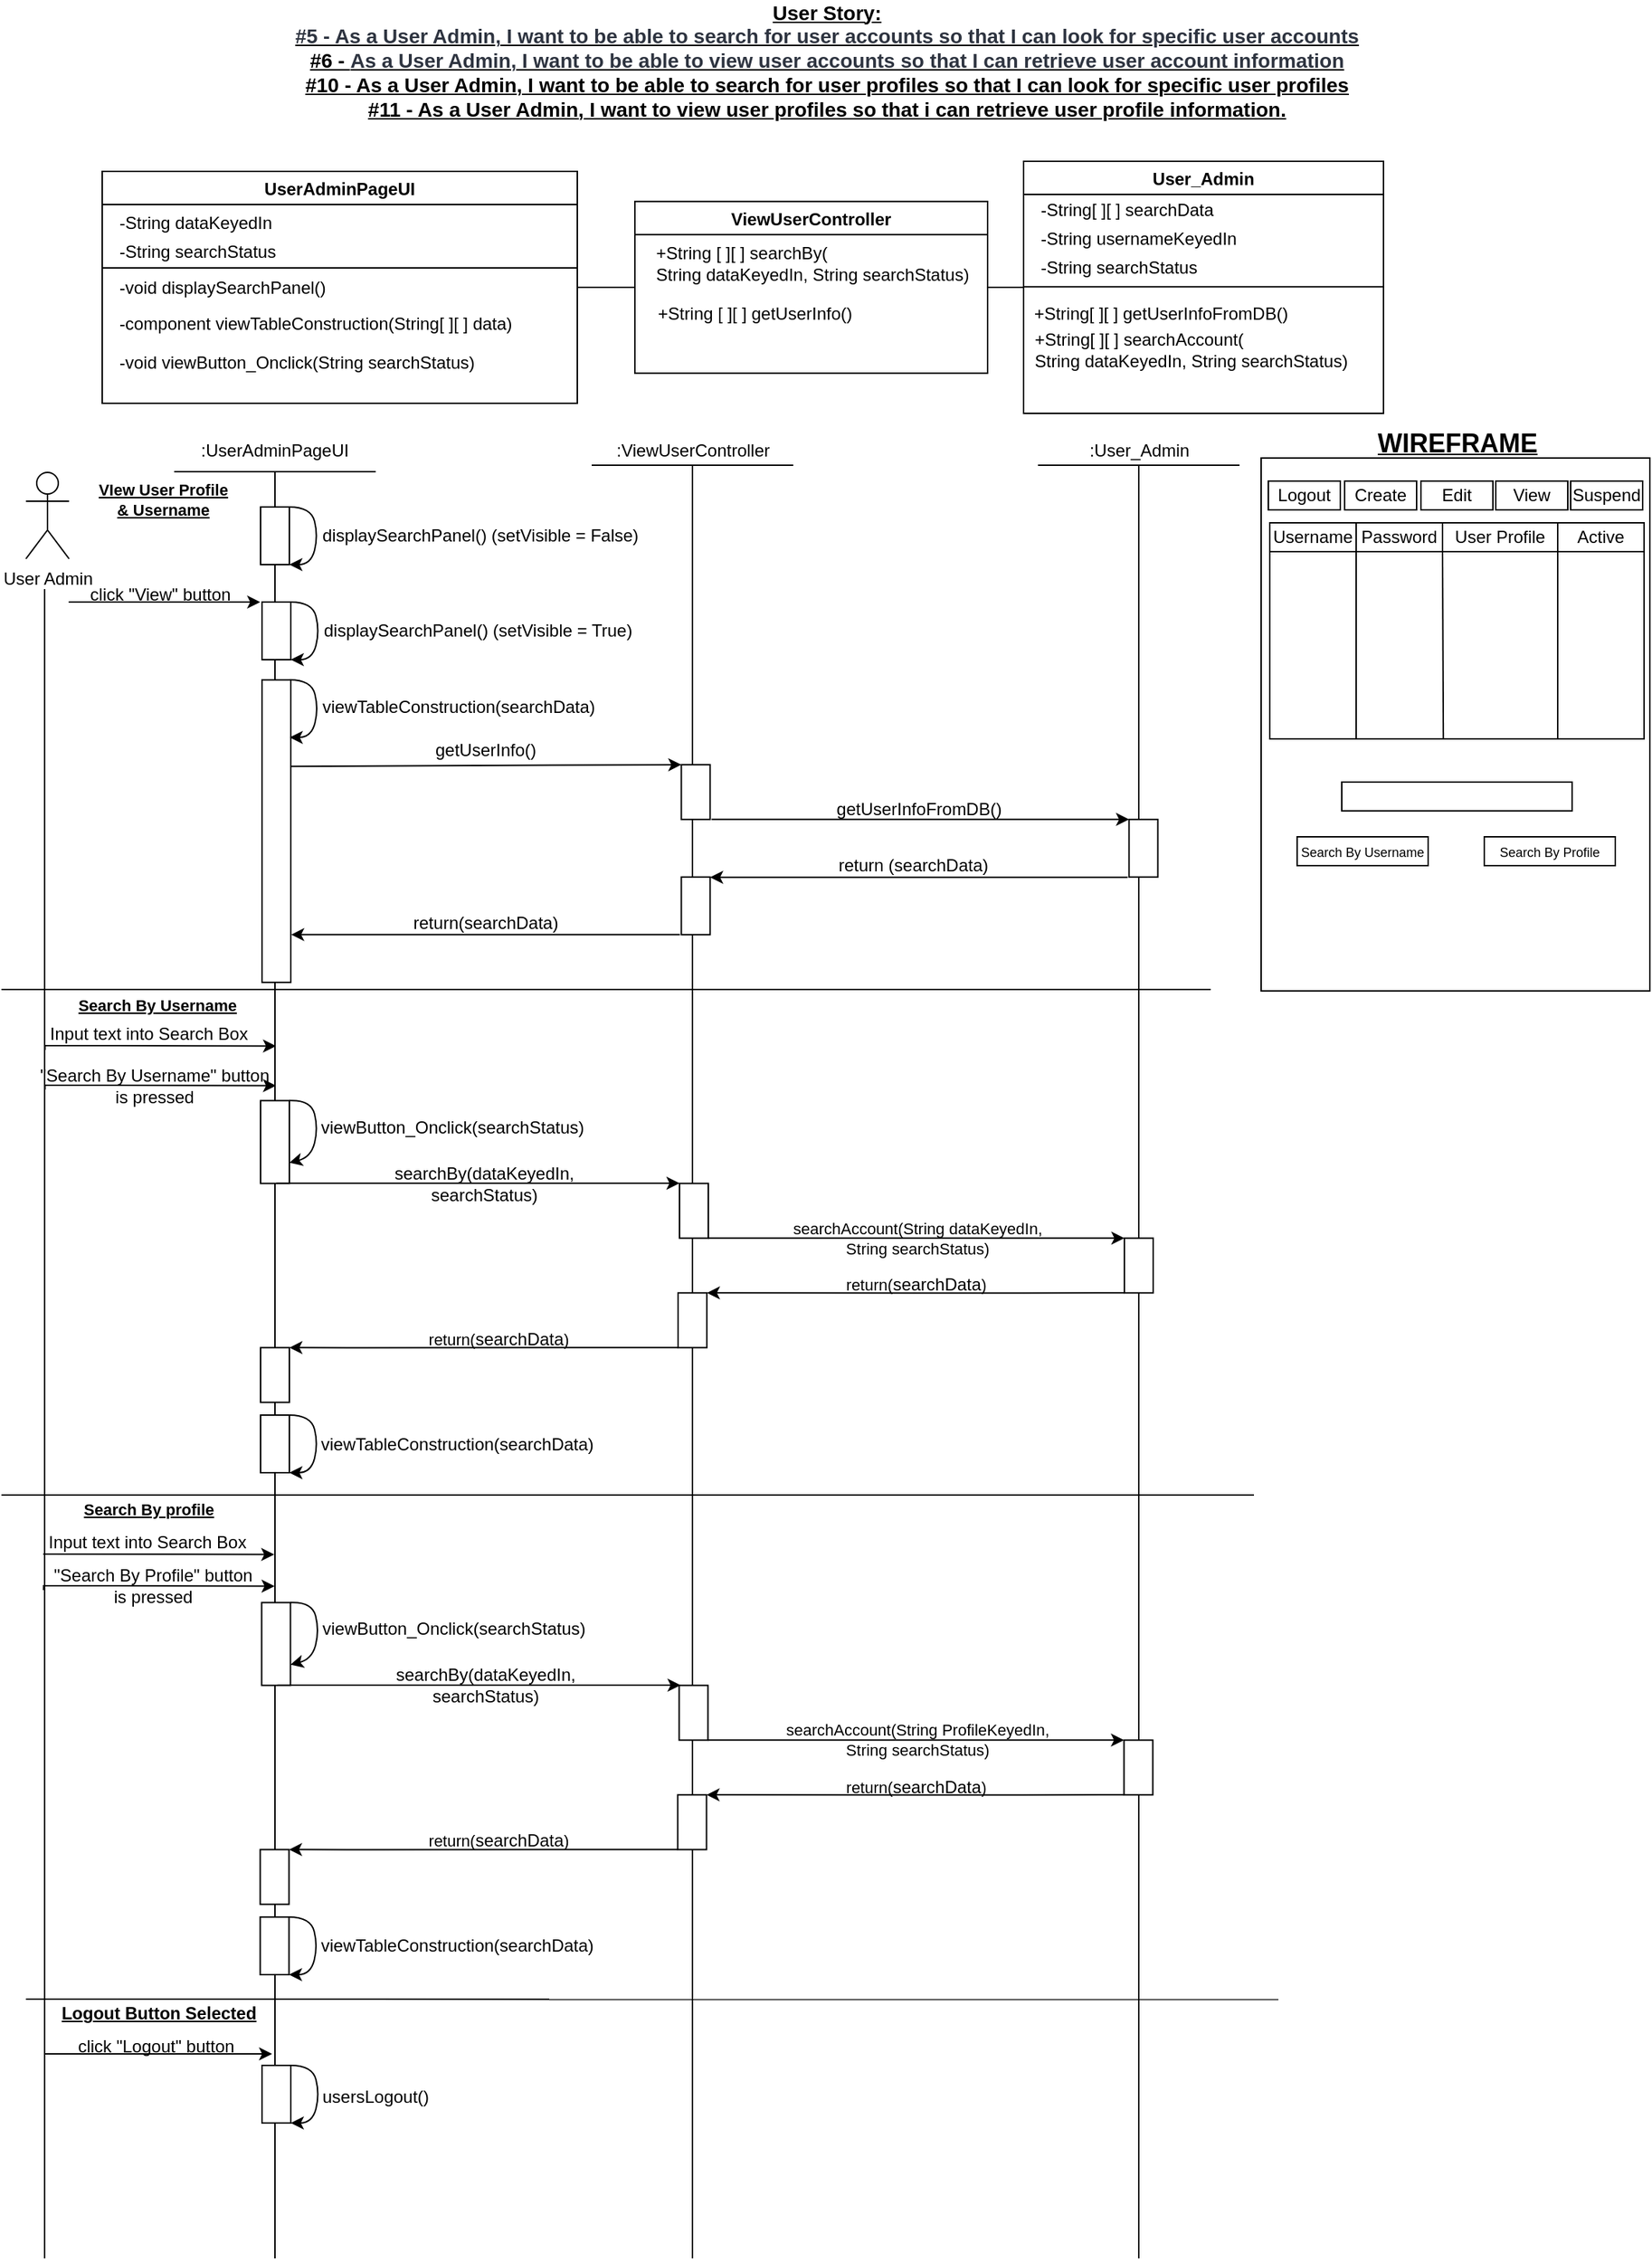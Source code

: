 <mxfile version="17.4.2" type="device"><diagram id="1YwtTbQ3Z7pTjlXF4-N0" name="Page-1"><mxGraphModel dx="1296" dy="1065" grid="1" gridSize="10" guides="1" tooltips="1" connect="1" arrows="1" fold="1" page="1" pageScale="1" pageWidth="1169" pageHeight="827" math="0" shadow="0"><root><mxCell id="0"/><mxCell id="1" parent="0"/><mxCell id="FNsslEbhDlVYFLrhWBJ4-193" value="" style="endArrow=none;html=1;rounded=0;startArrow=none;" parent="1" edge="1"><mxGeometry width="50" height="50" relative="1" as="geometry"><mxPoint x="492" y="1586" as="sourcePoint"/><mxPoint x="492" y="411" as="targetPoint"/></mxGeometry></mxCell><mxCell id="haLUxBjH6cShnl7Ug6Ql-109" value="" style="rounded=0;whiteSpace=wrap;html=1;" parent="1" vertex="1"><mxGeometry x="887" y="336" width="270" height="370" as="geometry"/></mxCell><mxCell id="3snV8VC3OuR5L-uNEUc_-36" value="" style="rounded=0;whiteSpace=wrap;html=1;labelBackgroundColor=#FFFFFF;fillColor=none;" parent="1" vertex="1"><mxGeometry x="893" y="381" width="260" height="150" as="geometry"/></mxCell><mxCell id="haLUxBjH6cShnl7Ug6Ql-2" value="UserAdminPageUI" style="swimlane;" parent="1" vertex="1"><mxGeometry x="82" y="137" width="330" height="161" as="geometry"/></mxCell><mxCell id="haLUxBjH6cShnl7Ug6Ql-16" value="-void displaySearchPanel()" style="text;html=1;align=left;verticalAlign=middle;resizable=0;points=[];autosize=1;strokeColor=none;fillColor=none;" parent="haLUxBjH6cShnl7Ug6Ql-2" vertex="1"><mxGeometry x="10" y="71" width="160" height="20" as="geometry"/></mxCell><mxCell id="FNsslEbhDlVYFLrhWBJ4-34" value="-component viewTableConstruction(String[ ][ ] data)" style="text;html=1;align=left;verticalAlign=middle;resizable=0;points=[];autosize=1;strokeColor=none;fillColor=none;" parent="haLUxBjH6cShnl7Ug6Ql-2" vertex="1"><mxGeometry x="10" y="96" width="290" height="20" as="geometry"/></mxCell><mxCell id="FNsslEbhDlVYFLrhWBJ4-87" value="" style="endArrow=none;html=1;rounded=0;" parent="haLUxBjH6cShnl7Ug6Ql-2" edge="1"><mxGeometry width="50" height="50" relative="1" as="geometry"><mxPoint y="67" as="sourcePoint"/><mxPoint x="330" y="67" as="targetPoint"/></mxGeometry></mxCell><mxCell id="FNsslEbhDlVYFLrhWBJ4-88" value="-String dataKeyedIn" style="text;html=1;align=left;verticalAlign=middle;resizable=0;points=[];autosize=1;strokeColor=none;fillColor=none;" parent="haLUxBjH6cShnl7Ug6Ql-2" vertex="1"><mxGeometry x="10" y="25.5" width="120" height="20" as="geometry"/></mxCell><mxCell id="FNsslEbhDlVYFLrhWBJ4-172" value="-void viewButton_Onclick(String searchStatus)" style="text;html=1;align=left;verticalAlign=middle;resizable=0;points=[];autosize=1;strokeColor=none;fillColor=none;" parent="haLUxBjH6cShnl7Ug6Ql-2" vertex="1"><mxGeometry x="10" y="123" width="260" height="20" as="geometry"/></mxCell><mxCell id="FNsslEbhDlVYFLrhWBJ4-179" value="-String searchStatus" style="text;html=1;align=left;verticalAlign=middle;resizable=0;points=[];autosize=1;strokeColor=none;fillColor=none;" parent="haLUxBjH6cShnl7Ug6Ql-2" vertex="1"><mxGeometry x="10" y="45.5" width="120" height="20" as="geometry"/></mxCell><mxCell id="haLUxBjH6cShnl7Ug6Ql-3" value="ViewUserController" style="swimlane;" parent="1" vertex="1"><mxGeometry x="452" y="157.88" width="245" height="119.25" as="geometry"/></mxCell><mxCell id="FNsslEbhDlVYFLrhWBJ4-1" value="&lt;div style=&quot;text-align: left&quot;&gt;&lt;span&gt;+String [ ][ ] searchBy(&lt;/span&gt;&lt;/div&gt;&lt;div style=&quot;text-align: left&quot;&gt;&lt;span&gt;String dataKeyedIn,&amp;nbsp;&lt;/span&gt;&lt;span&gt;String searchStatus)&lt;/span&gt;&lt;/div&gt;" style="text;html=1;align=center;verticalAlign=middle;resizable=0;points=[];autosize=1;strokeColor=none;fillColor=none;" parent="haLUxBjH6cShnl7Ug6Ql-3" vertex="1"><mxGeometry x="7.5" y="27.75" width="230" height="30" as="geometry"/></mxCell><mxCell id="FNsslEbhDlVYFLrhWBJ4-176" value="&lt;div style=&quot;text-align: left&quot;&gt;+String [ ][ ] getUserInfo()&lt;/div&gt;" style="text;html=1;align=center;verticalAlign=middle;resizable=0;points=[];autosize=1;strokeColor=none;fillColor=none;" parent="haLUxBjH6cShnl7Ug6Ql-3" vertex="1"><mxGeometry x="7.5" y="67.75" width="150" height="20" as="geometry"/></mxCell><mxCell id="haLUxBjH6cShnl7Ug6Ql-4" value="User_Admin" style="swimlane;" parent="1" vertex="1"><mxGeometry x="722" y="130" width="250" height="175" as="geometry"/></mxCell><mxCell id="haLUxBjH6cShnl7Ug6Ql-20" value="-String[ ][ ] searchData" style="text;html=1;align=left;verticalAlign=middle;resizable=0;points=[];autosize=1;strokeColor=none;fillColor=none;" parent="haLUxBjH6cShnl7Ug6Ql-4" vertex="1"><mxGeometry x="10" y="24" width="140" height="20" as="geometry"/></mxCell><mxCell id="haLUxBjH6cShnl7Ug6Ql-23" value="" style="endArrow=none;html=1;rounded=0;" parent="haLUxBjH6cShnl7Ug6Ql-4" edge="1"><mxGeometry width="50" height="50" relative="1" as="geometry"><mxPoint y="87.14" as="sourcePoint"/><mxPoint x="250" y="87.14" as="targetPoint"/></mxGeometry></mxCell><mxCell id="3snV8VC3OuR5L-uNEUc_-46" value="&lt;div style=&quot;text-align: left&quot;&gt;&lt;span&gt;+String[ ][ ] getUserInfoFromDB(&lt;/span&gt;&lt;span&gt;)&lt;/span&gt;&lt;/div&gt;" style="text;html=1;align=center;verticalAlign=middle;resizable=0;points=[];autosize=1;strokeColor=none;fillColor=none;" parent="haLUxBjH6cShnl7Ug6Ql-4" vertex="1"><mxGeometry y="96" width="190" height="20" as="geometry"/></mxCell><mxCell id="3snV8VC3OuR5L-uNEUc_-48" value="-String usernameKeyedIn" style="text;html=1;align=left;verticalAlign=middle;resizable=0;points=[];autosize=1;strokeColor=none;fillColor=none;" parent="haLUxBjH6cShnl7Ug6Ql-4" vertex="1"><mxGeometry x="10" y="44" width="150" height="20" as="geometry"/></mxCell><mxCell id="FNsslEbhDlVYFLrhWBJ4-55" value="-String searchStatus" style="text;html=1;align=left;verticalAlign=middle;resizable=0;points=[];autosize=1;strokeColor=none;fillColor=none;" parent="haLUxBjH6cShnl7Ug6Ql-4" vertex="1"><mxGeometry x="10" y="64" width="120" height="20" as="geometry"/></mxCell><mxCell id="FNsslEbhDlVYFLrhWBJ4-57" value="&lt;div style=&quot;text-align: left&quot;&gt;&lt;span&gt;+String[ ][ ] searchAccount(&lt;/span&gt;&lt;/div&gt;&lt;div style=&quot;text-align: left&quot;&gt;&lt;span&gt;String dataKeyedIn,&amp;nbsp;&lt;/span&gt;&lt;span&gt;String searchStatus)&lt;/span&gt;&lt;/div&gt;" style="text;html=1;align=center;verticalAlign=middle;resizable=0;points=[];autosize=1;strokeColor=none;fillColor=none;" parent="haLUxBjH6cShnl7Ug6Ql-4" vertex="1"><mxGeometry x="1" y="116" width="230" height="30" as="geometry"/></mxCell><mxCell id="haLUxBjH6cShnl7Ug6Ql-25" value="" style="endArrow=none;html=1;rounded=0;entryX=0;entryY=0.5;entryDx=0;entryDy=0;exitX=1;exitY=0.5;exitDx=0;exitDy=0;" parent="1" source="haLUxBjH6cShnl7Ug6Ql-2" target="haLUxBjH6cShnl7Ug6Ql-3" edge="1"><mxGeometry width="50" height="50" relative="1" as="geometry"><mxPoint x="412" y="216" as="sourcePoint"/><mxPoint x="442" y="216" as="targetPoint"/></mxGeometry></mxCell><mxCell id="haLUxBjH6cShnl7Ug6Ql-26" value="" style="endArrow=none;html=1;rounded=0;entryX=0;entryY=0.5;entryDx=0;entryDy=0;exitX=1;exitY=0.5;exitDx=0;exitDy=0;" parent="1" source="haLUxBjH6cShnl7Ug6Ql-3" target="haLUxBjH6cShnl7Ug6Ql-4" edge="1"><mxGeometry width="50" height="50" relative="1" as="geometry"><mxPoint x="572" y="266" as="sourcePoint"/><mxPoint x="572" y="296" as="targetPoint"/></mxGeometry></mxCell><mxCell id="haLUxBjH6cShnl7Ug6Ql-70" style="edgeStyle=orthogonalEdgeStyle;rounded=0;orthogonalLoop=1;jettySize=auto;html=1;entryX=0;entryY=0;entryDx=0;entryDy=0;" parent="1" edge="1"><mxGeometry relative="1" as="geometry"><mxPoint x="191.75" y="436" as="targetPoint"/><Array as="points"><mxPoint x="101.75" y="436"/><mxPoint x="101.75" y="436"/></Array><mxPoint x="58.75" y="436.037" as="sourcePoint"/></mxGeometry></mxCell><mxCell id="haLUxBjH6cShnl7Ug6Ql-27" value="User Admin" style="shape=umlActor;verticalLabelPosition=bottom;verticalAlign=top;html=1;outlineConnect=0;" parent="1" vertex="1"><mxGeometry x="29" y="346" width="30" height="60" as="geometry"/></mxCell><mxCell id="haLUxBjH6cShnl7Ug6Ql-29" value=":UserAdminPageUI" style="text;html=1;strokeColor=none;fillColor=none;align=center;verticalAlign=middle;whiteSpace=wrap;rounded=0;" parent="1" vertex="1"><mxGeometry x="172" y="316" width="60" height="30" as="geometry"/></mxCell><mxCell id="haLUxBjH6cShnl7Ug6Ql-30" value=":ViewUserController" style="text;html=1;align=center;verticalAlign=middle;resizable=0;points=[];autosize=1;strokeColor=none;fillColor=none;" parent="1" vertex="1"><mxGeometry x="432" y="321" width="120" height="20" as="geometry"/></mxCell><mxCell id="haLUxBjH6cShnl7Ug6Ql-31" value=":User_Admin" style="text;html=1;align=center;verticalAlign=middle;resizable=0;points=[];autosize=1;strokeColor=none;fillColor=none;" parent="1" vertex="1"><mxGeometry x="762" y="321" width="80" height="20" as="geometry"/></mxCell><mxCell id="haLUxBjH6cShnl7Ug6Ql-32" value="" style="endArrow=none;html=1;rounded=0;" parent="1" edge="1"><mxGeometry width="50" height="50" relative="1" as="geometry"><mxPoint x="132" y="345.52" as="sourcePoint"/><mxPoint x="272" y="345.52" as="targetPoint"/></mxGeometry></mxCell><mxCell id="haLUxBjH6cShnl7Ug6Ql-33" value="" style="endArrow=none;html=1;rounded=0;" parent="1" edge="1"><mxGeometry width="50" height="50" relative="1" as="geometry"><mxPoint x="422" y="341" as="sourcePoint"/><mxPoint x="562" y="341" as="targetPoint"/></mxGeometry></mxCell><mxCell id="haLUxBjH6cShnl7Ug6Ql-34" value="" style="endArrow=none;html=1;rounded=0;" parent="1" edge="1"><mxGeometry width="50" height="50" relative="1" as="geometry"><mxPoint x="732" y="341" as="sourcePoint"/><mxPoint x="872" y="341" as="targetPoint"/></mxGeometry></mxCell><mxCell id="haLUxBjH6cShnl7Ug6Ql-57" value="" style="endArrow=none;html=1;rounded=0;entryX=0.5;entryY=0.982;entryDx=0;entryDy=0;entryPerimeter=0;" parent="1" target="haLUxBjH6cShnl7Ug6Ql-31" edge="1"><mxGeometry width="50" height="50" relative="1" as="geometry"><mxPoint x="802" y="1586" as="sourcePoint"/><mxPoint x="802" y="346" as="targetPoint"/></mxGeometry></mxCell><mxCell id="haLUxBjH6cShnl7Ug6Ql-96" value="" style="endArrow=none;html=1;rounded=0;" parent="1" edge="1"><mxGeometry width="50" height="50" relative="1" as="geometry"><mxPoint x="29" y="1406" as="sourcePoint"/><mxPoint x="899" y="1406.17" as="targetPoint"/></mxGeometry></mxCell><mxCell id="haLUxBjH6cShnl7Ug6Ql-110" value="Logout" style="rounded=0;whiteSpace=wrap;html=1;" parent="1" vertex="1"><mxGeometry x="892" y="352" width="50" height="20" as="geometry"/></mxCell><mxCell id="haLUxBjH6cShnl7Ug6Ql-111" value="Create" style="rounded=0;whiteSpace=wrap;html=1;" parent="1" vertex="1"><mxGeometry x="945" y="352" width="50" height="20" as="geometry"/></mxCell><mxCell id="haLUxBjH6cShnl7Ug6Ql-112" value="Edit&lt;span style=&quot;color: rgba(0 , 0 , 0 , 0) ; font-family: monospace ; font-size: 0px&quot;&gt;%3CmxGraphModel%3E%3Croot%3E%3CmxCell%20id%3D%220%22%2F%3E%3CmxCell%20id%3D%221%22%20parent%3D%220%22%2F%3E%3CmxCell%20id%3D%222%22%20value%3D%22Create%22%20style%3D%22rounded%3D0%3BwhiteSpace%3Dwrap%3Bhtml%3D1%3B%22%20vertex%3D%221%22%20parent%3D%221%22%3E%3CmxGeometry%20x%3D%22966%22%20y%3D%2246%22%20width%3D%2270%22%20height%3D%2220%22%20as%3D%22geometry%22%2F%3E%3C%2FmxCell%3E%3C%2Froot%3E%3C%2FmxGraphModel%3E&lt;/span&gt;" style="rounded=0;whiteSpace=wrap;html=1;" parent="1" vertex="1"><mxGeometry x="998" y="352" width="50" height="20" as="geometry"/></mxCell><mxCell id="haLUxBjH6cShnl7Ug6Ql-115" value="View" style="rounded=0;whiteSpace=wrap;html=1;" parent="1" vertex="1"><mxGeometry x="1050" y="352" width="50" height="20" as="geometry"/></mxCell><mxCell id="haLUxBjH6cShnl7Ug6Ql-116" value="Suspend" style="rounded=0;whiteSpace=wrap;html=1;" parent="1" vertex="1"><mxGeometry x="1102" y="352" width="50" height="20" as="geometry"/></mxCell><mxCell id="haLUxBjH6cShnl7Ug6Ql-123" value="&lt;font style=&quot;font-size: 9px&quot;&gt;Search By Username&lt;/font&gt;" style="rounded=0;whiteSpace=wrap;html=1;" parent="1" vertex="1"><mxGeometry x="912" y="599" width="91" height="20" as="geometry"/></mxCell><mxCell id="haLUxBjH6cShnl7Ug6Ql-124" value="&lt;b&gt;&lt;u&gt;&lt;font style=&quot;font-size: 18px&quot;&gt;WIREFRAME&lt;/font&gt;&lt;/u&gt;&lt;/b&gt;" style="text;html=1;align=center;verticalAlign=middle;resizable=0;points=[];autosize=1;strokeColor=none;fillColor=none;" parent="1" vertex="1"><mxGeometry x="958" y="316" width="130" height="20" as="geometry"/></mxCell><mxCell id="wWWZvd4En1-HustH4XMh-6" value="click &quot;View&quot; button" style="text;html=1;align=center;verticalAlign=middle;resizable=0;points=[];autosize=1;strokeColor=none;fillColor=none;" parent="1" vertex="1"><mxGeometry x="66.75" y="421" width="110" height="20" as="geometry"/></mxCell><mxCell id="wWWZvd4En1-HustH4XMh-27" value="" style="endArrow=none;html=1;rounded=0;fontSize=17;" parent="1" edge="1"><mxGeometry width="50" height="50" relative="1" as="geometry"><mxPoint x="202" y="1586" as="sourcePoint"/><mxPoint x="202" y="346" as="targetPoint"/></mxGeometry></mxCell><mxCell id="3snV8VC3OuR5L-uNEUc_-1" value="" style="curved=1;endArrow=classic;html=1;rounded=0;entryX=1;entryY=1;entryDx=0;entryDy=0;exitX=1;exitY=0;exitDx=0;exitDy=0;" parent="1" source="3snV8VC3OuR5L-uNEUc_-2" target="3snV8VC3OuR5L-uNEUc_-2" edge="1"><mxGeometry width="50" height="50" relative="1" as="geometry"><mxPoint x="207" y="430" as="sourcePoint"/><mxPoint x="257" y="380" as="targetPoint"/><Array as="points"><mxPoint x="227" y="370"/><mxPoint x="232" y="390"/><mxPoint x="227" y="410"/></Array></mxGeometry></mxCell><mxCell id="3snV8VC3OuR5L-uNEUc_-2" value="" style="rounded=0;whiteSpace=wrap;html=1;" parent="1" vertex="1"><mxGeometry x="192" y="370" width="20" height="40" as="geometry"/></mxCell><mxCell id="3snV8VC3OuR5L-uNEUc_-6" value="displaySearchPanel() (setVisible = False)" style="text;html=1;align=left;verticalAlign=middle;resizable=0;points=[];autosize=1;strokeColor=none;fillColor=none;" parent="1" vertex="1"><mxGeometry x="233" y="380" width="240" height="20" as="geometry"/></mxCell><mxCell id="3snV8VC3OuR5L-uNEUc_-22" value="" style="endArrow=none;html=1;rounded=0;startArrow=none;" parent="1" edge="1"><mxGeometry width="50" height="50" relative="1" as="geometry"><mxPoint x="492" y="416" as="sourcePoint"/><mxPoint x="492" y="341" as="targetPoint"/></mxGeometry></mxCell><mxCell id="3snV8VC3OuR5L-uNEUc_-37" value="" style="rounded=0;whiteSpace=wrap;html=1;" parent="1" vertex="1"><mxGeometry x="943" y="561" width="160" height="20" as="geometry"/></mxCell><mxCell id="3snV8VC3OuR5L-uNEUc_-39" value="Username" style="text;html=1;strokeColor=default;fillColor=none;align=center;verticalAlign=middle;whiteSpace=wrap;rounded=0;labelBackgroundColor=#FFFFFF;" parent="1" vertex="1"><mxGeometry x="893" y="381" width="60" height="20" as="geometry"/></mxCell><mxCell id="3snV8VC3OuR5L-uNEUc_-40" value="Password" style="text;html=1;strokeColor=default;fillColor=none;align=center;verticalAlign=middle;whiteSpace=wrap;rounded=0;labelBackgroundColor=#FFFFFF;" parent="1" vertex="1"><mxGeometry x="953" y="381" width="60" height="20" as="geometry"/></mxCell><mxCell id="3snV8VC3OuR5L-uNEUc_-41" value="User Profile" style="text;html=1;strokeColor=default;fillColor=none;align=center;verticalAlign=middle;whiteSpace=wrap;rounded=0;labelBackgroundColor=#FFFFFF;" parent="1" vertex="1"><mxGeometry x="1013" y="381" width="80" height="20" as="geometry"/></mxCell><mxCell id="3snV8VC3OuR5L-uNEUc_-42" value="Active" style="text;html=1;strokeColor=default;fillColor=none;align=center;verticalAlign=middle;whiteSpace=wrap;rounded=0;labelBackgroundColor=#FFFFFF;" parent="1" vertex="1"><mxGeometry x="1093" y="381" width="60" height="20" as="geometry"/></mxCell><mxCell id="3snV8VC3OuR5L-uNEUc_-43" value="" style="endArrow=none;html=1;rounded=0;entryX=0;entryY=1;entryDx=0;entryDy=0;" parent="1" target="3snV8VC3OuR5L-uNEUc_-40" edge="1"><mxGeometry width="50" height="50" relative="1" as="geometry"><mxPoint x="953" y="531" as="sourcePoint"/><mxPoint x="959" y="425.17" as="targetPoint"/></mxGeometry></mxCell><mxCell id="3snV8VC3OuR5L-uNEUc_-44" value="" style="endArrow=none;html=1;rounded=0;entryX=0;entryY=1;entryDx=0;entryDy=0;" parent="1" target="3snV8VC3OuR5L-uNEUc_-41" edge="1"><mxGeometry width="50" height="50" relative="1" as="geometry"><mxPoint x="1013.57" y="531" as="sourcePoint"/><mxPoint x="1013.57" y="401" as="targetPoint"/></mxGeometry></mxCell><mxCell id="3snV8VC3OuR5L-uNEUc_-45" value="" style="endArrow=none;html=1;rounded=0;entryX=0;entryY=1;entryDx=0;entryDy=0;" parent="1" edge="1"><mxGeometry width="50" height="50" relative="1" as="geometry"><mxPoint x="1093.0" y="531" as="sourcePoint"/><mxPoint x="1093.0" y="401" as="targetPoint"/></mxGeometry></mxCell><mxCell id="3snV8VC3OuR5L-uNEUc_-49" value="Logout Button Selected" style="text;html=1;align=center;verticalAlign=middle;resizable=0;points=[];autosize=1;strokeColor=none;fillColor=none;fontStyle=5" parent="1" vertex="1"><mxGeometry x="46" y="1406" width="150" height="20" as="geometry"/></mxCell><mxCell id="FNsslEbhDlVYFLrhWBJ4-21" value="" style="endArrow=none;html=1;rounded=0;" parent="1" edge="1"><mxGeometry width="50" height="50" relative="1" as="geometry"><mxPoint x="12" y="1056" as="sourcePoint"/><mxPoint x="882" y="1056" as="targetPoint"/></mxGeometry></mxCell><mxCell id="FNsslEbhDlVYFLrhWBJ4-60" value="" style="endArrow=none;html=1;rounded=0;fontSize=13;" parent="1" edge="1"><mxGeometry width="50" height="50" relative="1" as="geometry"><mxPoint x="42" y="1586" as="sourcePoint"/><mxPoint x="42" y="427" as="targetPoint"/></mxGeometry></mxCell><mxCell id="FNsslEbhDlVYFLrhWBJ4-74" style="edgeStyle=orthogonalEdgeStyle;rounded=0;orthogonalLoop=1;jettySize=auto;html=1;" parent="1" edge="1"><mxGeometry relative="1" as="geometry"><mxPoint x="202.75" y="744.3" as="targetPoint"/><Array as="points"><mxPoint x="89.75" y="744.04"/><mxPoint x="89.75" y="744.04"/></Array><mxPoint x="42.25" y="747" as="sourcePoint"/></mxGeometry></mxCell><mxCell id="FNsslEbhDlVYFLrhWBJ4-75" value="Input text into Search Box" style="text;html=1;align=center;verticalAlign=middle;resizable=0;points=[];autosize=1;strokeColor=none;fillColor=none;" parent="1" vertex="1"><mxGeometry x="39.25" y="726" width="150" height="20" as="geometry"/></mxCell><mxCell id="FNsslEbhDlVYFLrhWBJ4-95" value="" style="curved=1;endArrow=classic;html=1;rounded=0;entryX=1;entryY=0.75;entryDx=0;entryDy=0;exitX=1;exitY=0;exitDx=0;exitDy=0;" parent="1" source="FNsslEbhDlVYFLrhWBJ4-96" target="FNsslEbhDlVYFLrhWBJ4-96" edge="1"><mxGeometry width="50" height="50" relative="1" as="geometry"><mxPoint x="207" y="841.5" as="sourcePoint"/><mxPoint x="257" y="791.5" as="targetPoint"/><Array as="points"><mxPoint x="227" y="781.5"/><mxPoint x="232" y="801.5"/><mxPoint x="227" y="821.5"/></Array></mxGeometry></mxCell><mxCell id="FNsslEbhDlVYFLrhWBJ4-96" value="" style="rounded=0;whiteSpace=wrap;html=1;" parent="1" vertex="1"><mxGeometry x="192" y="782.17" width="20" height="57.5" as="geometry"/></mxCell><mxCell id="FNsslEbhDlVYFLrhWBJ4-97" value="viewButton_Onclick(searchStatus)" style="text;html=1;align=left;verticalAlign=middle;resizable=0;points=[];autosize=1;strokeColor=none;fillColor=none;" parent="1" vertex="1"><mxGeometry x="232" y="790.5" width="200" height="20" as="geometry"/></mxCell><mxCell id="FNsslEbhDlVYFLrhWBJ4-100" value="" style="endArrow=classic;html=1;rounded=0;entryX=0;entryY=0;entryDx=0;entryDy=0;" parent="1" edge="1"><mxGeometry width="50" height="50" relative="1" as="geometry"><mxPoint x="203" y="839.5" as="sourcePoint"/><mxPoint x="483" y="839.5" as="targetPoint"/></mxGeometry></mxCell><mxCell id="FNsslEbhDlVYFLrhWBJ4-101" value="searchBy(dataKeyedIn,&lt;br&gt;searchStatus)" style="text;html=1;align=center;verticalAlign=middle;resizable=0;points=[];autosize=1;strokeColor=none;fillColor=none;" parent="1" vertex="1"><mxGeometry x="277" y="824.5" width="140" height="30" as="geometry"/></mxCell><mxCell id="FNsslEbhDlVYFLrhWBJ4-102" value="" style="rounded=0;whiteSpace=wrap;html=1;" parent="1" vertex="1"><mxGeometry x="483" y="839.67" width="20" height="38" as="geometry"/></mxCell><mxCell id="FNsslEbhDlVYFLrhWBJ4-103" value="" style="endArrow=classic;html=1;rounded=0;entryX=0;entryY=0;entryDx=0;entryDy=0;exitX=1;exitY=1;exitDx=0;exitDy=0;" parent="1" source="FNsslEbhDlVYFLrhWBJ4-102" target="FNsslEbhDlVYFLrhWBJ4-105" edge="1"><mxGeometry width="50" height="50" relative="1" as="geometry"><mxPoint x="513" y="878.5" as="sourcePoint"/><mxPoint x="793" y="878.5" as="targetPoint"/></mxGeometry></mxCell><mxCell id="FNsslEbhDlVYFLrhWBJ4-104" value="&lt;div style=&quot;font-size: 11px&quot;&gt;&lt;font style=&quot;font-size: 11px&quot;&gt;searchAccount(&lt;span&gt;String dataKeyedIn,&lt;/span&gt;&lt;/font&gt;&lt;/div&gt;&lt;div style=&quot;font-size: 11px&quot;&gt;&lt;font style=&quot;font-size: 11px&quot;&gt;String searchStatus)&lt;/font&gt;&lt;/div&gt;" style="text;html=1;align=center;verticalAlign=middle;resizable=0;points=[];autosize=1;strokeColor=none;fillColor=none;" parent="1" vertex="1"><mxGeometry x="553" y="862.5" width="190" height="30" as="geometry"/></mxCell><mxCell id="FNsslEbhDlVYFLrhWBJ4-107" style="edgeStyle=orthogonalEdgeStyle;rounded=0;orthogonalLoop=1;jettySize=auto;html=1;exitX=0;exitY=1;exitDx=0;exitDy=0;entryX=1;entryY=0;entryDx=0;entryDy=0;fontSize=13;" parent="1" source="FNsslEbhDlVYFLrhWBJ4-105" target="FNsslEbhDlVYFLrhWBJ4-106" edge="1"><mxGeometry relative="1" as="geometry"><Array as="points"><mxPoint x="722" y="915.5"/><mxPoint x="722" y="915.5"/></Array></mxGeometry></mxCell><mxCell id="FNsslEbhDlVYFLrhWBJ4-105" value="" style="rounded=0;whiteSpace=wrap;html=1;" parent="1" vertex="1"><mxGeometry x="792" y="877.67" width="20" height="38" as="geometry"/></mxCell><mxCell id="FNsslEbhDlVYFLrhWBJ4-106" value="" style="rounded=0;whiteSpace=wrap;html=1;" parent="1" vertex="1"><mxGeometry x="482" y="915.67" width="20" height="38" as="geometry"/></mxCell><mxCell id="FNsslEbhDlVYFLrhWBJ4-108" value="&lt;font style=&quot;font-size: 11px&quot;&gt;return(&lt;span style=&quot;font-size: 12px ; text-align: left&quot;&gt;searchData&lt;/span&gt;)&lt;/font&gt;" style="text;html=1;align=center;verticalAlign=middle;resizable=0;points=[];autosize=1;strokeColor=none;fillColor=none;fontSize=13;" parent="1" vertex="1"><mxGeometry x="592" y="899.33" width="110" height="20" as="geometry"/></mxCell><mxCell id="FNsslEbhDlVYFLrhWBJ4-109" style="edgeStyle=orthogonalEdgeStyle;rounded=0;orthogonalLoop=1;jettySize=auto;html=1;exitX=0;exitY=1;exitDx=0;exitDy=0;entryX=1;entryY=0;entryDx=0;entryDy=0;fontSize=13;" parent="1" source="FNsslEbhDlVYFLrhWBJ4-106" target="FNsslEbhDlVYFLrhWBJ4-110" edge="1"><mxGeometry relative="1" as="geometry"><mxPoint x="503" y="958.67" as="sourcePoint"/><Array as="points"><mxPoint x="252" y="953.5"/><mxPoint x="252" y="953.5"/></Array></mxGeometry></mxCell><mxCell id="FNsslEbhDlVYFLrhWBJ4-110" value="" style="rounded=0;whiteSpace=wrap;html=1;" parent="1" vertex="1"><mxGeometry x="192" y="953.67" width="20" height="38" as="geometry"/></mxCell><mxCell id="FNsslEbhDlVYFLrhWBJ4-111" value="&lt;font style=&quot;font-size: 11px&quot;&gt;return(&lt;span style=&quot;font-size: 12px ; text-align: left&quot;&gt;searchData&lt;/span&gt;)&lt;/font&gt;" style="text;html=1;align=center;verticalAlign=middle;resizable=0;points=[];autosize=1;strokeColor=none;fillColor=none;fontSize=13;" parent="1" vertex="1"><mxGeometry x="302" y="936.67" width="110" height="20" as="geometry"/></mxCell><mxCell id="FNsslEbhDlVYFLrhWBJ4-112" value="" style="curved=1;endArrow=classic;html=1;rounded=0;entryX=1;entryY=1;entryDx=0;entryDy=0;exitX=1;exitY=0;exitDx=0;exitDy=0;" parent="1" source="FNsslEbhDlVYFLrhWBJ4-113" target="FNsslEbhDlVYFLrhWBJ4-113" edge="1"><mxGeometry width="50" height="50" relative="1" as="geometry"><mxPoint x="207" y="1060.5" as="sourcePoint"/><mxPoint x="257" y="1010.5" as="targetPoint"/><Array as="points"><mxPoint x="227" y="1000.5"/><mxPoint x="232" y="1020.5"/><mxPoint x="227" y="1040.5"/></Array></mxGeometry></mxCell><mxCell id="FNsslEbhDlVYFLrhWBJ4-113" value="" style="rounded=0;whiteSpace=wrap;html=1;" parent="1" vertex="1"><mxGeometry x="192" y="1000.5" width="20" height="40" as="geometry"/></mxCell><mxCell id="FNsslEbhDlVYFLrhWBJ4-114" value="viewTableConstruction(searchData)" style="text;html=1;align=left;verticalAlign=middle;resizable=0;points=[];autosize=1;strokeColor=none;fillColor=none;" parent="1" vertex="1"><mxGeometry x="232" y="1010.5" width="200" height="20" as="geometry"/></mxCell><mxCell id="FNsslEbhDlVYFLrhWBJ4-115" style="edgeStyle=orthogonalEdgeStyle;rounded=0;orthogonalLoop=1;jettySize=auto;html=1;" parent="1" edge="1"><mxGeometry relative="1" as="geometry"><mxPoint x="201.5" y="1097.3" as="targetPoint"/><Array as="points"><mxPoint x="41" y="1097"/><mxPoint x="42" y="1097"/></Array><mxPoint x="41" y="1097" as="sourcePoint"/></mxGeometry></mxCell><mxCell id="FNsslEbhDlVYFLrhWBJ4-116" value="Input text into Search Box" style="text;html=1;align=center;verticalAlign=middle;resizable=0;points=[];autosize=1;strokeColor=none;fillColor=none;" parent="1" vertex="1"><mxGeometry x="38" y="1079" width="150" height="20" as="geometry"/></mxCell><mxCell id="FNsslEbhDlVYFLrhWBJ4-122" value="" style="rounded=0;whiteSpace=wrap;html=1;" parent="1" vertex="1"><mxGeometry x="482.75" y="1188.17" width="20" height="38" as="geometry"/></mxCell><mxCell id="FNsslEbhDlVYFLrhWBJ4-123" value="" style="endArrow=classic;html=1;rounded=0;entryX=0;entryY=0;entryDx=0;entryDy=0;exitX=1;exitY=1;exitDx=0;exitDy=0;" parent="1" source="FNsslEbhDlVYFLrhWBJ4-122" target="FNsslEbhDlVYFLrhWBJ4-126" edge="1"><mxGeometry width="50" height="50" relative="1" as="geometry"><mxPoint x="512.75" y="1227.0" as="sourcePoint"/><mxPoint x="792.75" y="1227.0" as="targetPoint"/></mxGeometry></mxCell><mxCell id="FNsslEbhDlVYFLrhWBJ4-124" value="&lt;div style=&quot;font-size: 11px&quot;&gt;&lt;font style=&quot;font-size: 11px&quot;&gt;searchAccount(&lt;span&gt;String ProfileKeyedIn,&lt;/span&gt;&lt;/font&gt;&lt;/div&gt;&lt;div style=&quot;font-size: 11px&quot;&gt;&lt;font style=&quot;font-size: 11px&quot;&gt;String searchStatus)&lt;/font&gt;&lt;/div&gt;" style="text;html=1;align=center;verticalAlign=middle;resizable=0;points=[];autosize=1;strokeColor=none;fillColor=none;" parent="1" vertex="1"><mxGeometry x="547.75" y="1211" width="200" height="30" as="geometry"/></mxCell><mxCell id="FNsslEbhDlVYFLrhWBJ4-125" style="edgeStyle=orthogonalEdgeStyle;rounded=0;orthogonalLoop=1;jettySize=auto;html=1;exitX=0;exitY=1;exitDx=0;exitDy=0;entryX=1;entryY=0;entryDx=0;entryDy=0;fontSize=13;" parent="1" source="FNsslEbhDlVYFLrhWBJ4-126" target="FNsslEbhDlVYFLrhWBJ4-127" edge="1"><mxGeometry relative="1" as="geometry"><Array as="points"><mxPoint x="721.75" y="1264"/><mxPoint x="721.75" y="1264"/></Array></mxGeometry></mxCell><mxCell id="FNsslEbhDlVYFLrhWBJ4-126" value="" style="rounded=0;whiteSpace=wrap;html=1;" parent="1" vertex="1"><mxGeometry x="791.75" y="1226.17" width="20" height="38" as="geometry"/></mxCell><mxCell id="FNsslEbhDlVYFLrhWBJ4-127" value="" style="rounded=0;whiteSpace=wrap;html=1;" parent="1" vertex="1"><mxGeometry x="481.75" y="1264.17" width="20" height="38" as="geometry"/></mxCell><mxCell id="FNsslEbhDlVYFLrhWBJ4-128" value="&lt;font style=&quot;font-size: 11px&quot;&gt;return(&lt;span style=&quot;font-size: 12px ; text-align: left&quot;&gt;searchData&lt;/span&gt;)&lt;/font&gt;" style="text;html=1;align=center;verticalAlign=middle;resizable=0;points=[];autosize=1;strokeColor=none;fillColor=none;fontSize=13;" parent="1" vertex="1"><mxGeometry x="591.75" y="1247.83" width="110" height="20" as="geometry"/></mxCell><mxCell id="FNsslEbhDlVYFLrhWBJ4-129" style="edgeStyle=orthogonalEdgeStyle;rounded=0;orthogonalLoop=1;jettySize=auto;html=1;exitX=0;exitY=1;exitDx=0;exitDy=0;entryX=1;entryY=0;entryDx=0;entryDy=0;fontSize=13;" parent="1" source="FNsslEbhDlVYFLrhWBJ4-127" target="FNsslEbhDlVYFLrhWBJ4-130" edge="1"><mxGeometry relative="1" as="geometry"><mxPoint x="502.75" y="1307.17" as="sourcePoint"/><Array as="points"><mxPoint x="251.75" y="1302"/><mxPoint x="251.75" y="1302"/></Array></mxGeometry></mxCell><mxCell id="FNsslEbhDlVYFLrhWBJ4-130" value="" style="rounded=0;whiteSpace=wrap;html=1;" parent="1" vertex="1"><mxGeometry x="191.75" y="1302.17" width="20" height="38" as="geometry"/></mxCell><mxCell id="FNsslEbhDlVYFLrhWBJ4-131" value="&lt;font style=&quot;font-size: 11px&quot;&gt;return(&lt;span style=&quot;font-size: 12px ; text-align: left&quot;&gt;searchData&lt;/span&gt;)&lt;/font&gt;" style="text;html=1;align=center;verticalAlign=middle;resizable=0;points=[];autosize=1;strokeColor=none;fillColor=none;fontSize=13;" parent="1" vertex="1"><mxGeometry x="301.75" y="1285.17" width="110" height="20" as="geometry"/></mxCell><mxCell id="FNsslEbhDlVYFLrhWBJ4-132" value="" style="curved=1;endArrow=classic;html=1;rounded=0;entryX=1;entryY=1;entryDx=0;entryDy=0;exitX=1;exitY=0;exitDx=0;exitDy=0;" parent="1" source="FNsslEbhDlVYFLrhWBJ4-133" target="FNsslEbhDlVYFLrhWBJ4-133" edge="1"><mxGeometry width="50" height="50" relative="1" as="geometry"><mxPoint x="206.75" y="1409" as="sourcePoint"/><mxPoint x="256.75" y="1359" as="targetPoint"/><Array as="points"><mxPoint x="226.75" y="1349"/><mxPoint x="231.75" y="1369"/><mxPoint x="226.75" y="1389"/></Array></mxGeometry></mxCell><mxCell id="FNsslEbhDlVYFLrhWBJ4-133" value="" style="rounded=0;whiteSpace=wrap;html=1;" parent="1" vertex="1"><mxGeometry x="191.75" y="1349" width="20" height="40" as="geometry"/></mxCell><mxCell id="FNsslEbhDlVYFLrhWBJ4-137" value="&lt;b&gt;&lt;u&gt;Search By Username&lt;/u&gt;&lt;/b&gt;" style="text;html=1;align=center;verticalAlign=middle;resizable=0;points=[];autosize=1;strokeColor=none;fillColor=none;fontSize=11;" parent="1" vertex="1"><mxGeometry x="55" y="706" width="130" height="20" as="geometry"/></mxCell><mxCell id="FNsslEbhDlVYFLrhWBJ4-138" value="&lt;b&gt;&lt;u&gt;Search By profile&lt;/u&gt;&lt;/b&gt;" style="text;html=1;align=center;verticalAlign=middle;resizable=0;points=[];autosize=1;strokeColor=none;fillColor=none;fontSize=11;" parent="1" vertex="1"><mxGeometry x="59" y="1056" width="110" height="20" as="geometry"/></mxCell><mxCell id="FNsslEbhDlVYFLrhWBJ4-140" value="" style="curved=1;endArrow=classic;html=1;rounded=0;entryX=1;entryY=1;entryDx=0;entryDy=0;exitX=1;exitY=0;exitDx=0;exitDy=0;" parent="1" source="FNsslEbhDlVYFLrhWBJ4-141" target="FNsslEbhDlVYFLrhWBJ4-141" edge="1"><mxGeometry width="50" height="50" relative="1" as="geometry"><mxPoint x="208" y="1512" as="sourcePoint"/><mxPoint x="258" y="1462" as="targetPoint"/><Array as="points"><mxPoint x="228" y="1452"/><mxPoint x="233" y="1472"/><mxPoint x="228" y="1492"/></Array></mxGeometry></mxCell><mxCell id="FNsslEbhDlVYFLrhWBJ4-141" value="" style="rounded=0;whiteSpace=wrap;html=1;" parent="1" vertex="1"><mxGeometry x="193" y="1452" width="20" height="40" as="geometry"/></mxCell><mxCell id="FNsslEbhDlVYFLrhWBJ4-142" value="usersLogout()" style="text;html=1;align=left;verticalAlign=middle;resizable=0;points=[];autosize=1;strokeColor=none;fillColor=none;" parent="1" vertex="1"><mxGeometry x="233" y="1463.64" width="90" height="20" as="geometry"/></mxCell><mxCell id="FNsslEbhDlVYFLrhWBJ4-143" style="edgeStyle=orthogonalEdgeStyle;rounded=0;orthogonalLoop=1;jettySize=auto;html=1;entryX=0;entryY=0;entryDx=0;entryDy=0;" parent="1" edge="1"><mxGeometry relative="1" as="geometry"><mxPoint x="200" y="1444" as="targetPoint"/><Array as="points"><mxPoint x="110" y="1444"/><mxPoint x="110" y="1444"/></Array><mxPoint x="42" y="1453.82" as="sourcePoint"/></mxGeometry></mxCell><mxCell id="FNsslEbhDlVYFLrhWBJ4-144" value="click &quot;Logout&quot; button" style="text;html=1;align=center;verticalAlign=middle;resizable=0;points=[];autosize=1;strokeColor=none;fillColor=none;" parent="1" vertex="1"><mxGeometry x="59" y="1429" width="120" height="20" as="geometry"/></mxCell><mxCell id="FNsslEbhDlVYFLrhWBJ4-170" value="viewTableConstruction(searchData)" style="text;html=1;align=left;verticalAlign=middle;resizable=0;points=[];autosize=1;strokeColor=none;fillColor=none;" parent="1" vertex="1"><mxGeometry x="231.75" y="1359.0" width="200" height="20" as="geometry"/></mxCell><mxCell id="FNsslEbhDlVYFLrhWBJ4-177" value="&lt;font style=&quot;font-size: 9px&quot;&gt;Search By Profile&lt;/font&gt;" style="rounded=0;whiteSpace=wrap;html=1;" parent="1" vertex="1"><mxGeometry x="1042" y="599" width="91" height="20" as="geometry"/></mxCell><mxCell id="93-jKdqgZ7fhu3E1OTw9-1" style="edgeStyle=orthogonalEdgeStyle;rounded=0;orthogonalLoop=1;jettySize=auto;html=1;" parent="1" edge="1"><mxGeometry relative="1" as="geometry"><mxPoint x="202.75" y="771.8" as="targetPoint"/><Array as="points"><mxPoint x="89.75" y="771.54"/><mxPoint x="89.75" y="771.54"/></Array><mxPoint x="42.25" y="774.5" as="sourcePoint"/></mxGeometry></mxCell><mxCell id="93-jKdqgZ7fhu3E1OTw9-2" value="&quot;Search By Username&quot; button&lt;br&gt;is pressed" style="text;html=1;align=center;verticalAlign=middle;resizable=0;points=[];autosize=1;strokeColor=none;fillColor=none;" parent="1" vertex="1"><mxGeometry x="33" y="756.5" width="170" height="30" as="geometry"/></mxCell><mxCell id="93-jKdqgZ7fhu3E1OTw9-3" style="edgeStyle=orthogonalEdgeStyle;rounded=0;orthogonalLoop=1;jettySize=auto;html=1;" parent="1" edge="1"><mxGeometry relative="1" as="geometry"><mxPoint x="201.75" y="1119.3" as="targetPoint"/><Array as="points"><mxPoint x="88.75" y="1119.04"/><mxPoint x="88.75" y="1119.04"/></Array><mxPoint x="41.25" y="1122" as="sourcePoint"/></mxGeometry></mxCell><mxCell id="93-jKdqgZ7fhu3E1OTw9-4" value="&quot;Search By Profile&quot; button&lt;br&gt;is pressed" style="text;html=1;align=center;verticalAlign=middle;resizable=0;points=[];autosize=1;strokeColor=none;fillColor=none;" parent="1" vertex="1"><mxGeometry x="42" y="1104" width="150" height="30" as="geometry"/></mxCell><mxCell id="EZ5HfwxcrrnixX7XFHYV-17" value="" style="endArrow=classic;html=1;rounded=0;entryX=0;entryY=0;entryDx=0;entryDy=0;" parent="1" target="EZ5HfwxcrrnixX7XFHYV-19" edge="1"><mxGeometry width="50" height="50" relative="1" as="geometry"><mxPoint x="210.25" y="550.08" as="sourcePoint"/><mxPoint x="482.5" y="522.75" as="targetPoint"/></mxGeometry></mxCell><mxCell id="EZ5HfwxcrrnixX7XFHYV-18" value="getUserInfo()" style="text;html=1;align=center;verticalAlign=middle;resizable=0;points=[];autosize=1;strokeColor=none;fillColor=none;" parent="1" vertex="1"><mxGeometry x="303.25" y="528.92" width="90" height="20" as="geometry"/></mxCell><mxCell id="EZ5HfwxcrrnixX7XFHYV-19" value="" style="rounded=0;whiteSpace=wrap;html=1;" parent="1" vertex="1"><mxGeometry x="484.25" y="548.92" width="20" height="38" as="geometry"/></mxCell><mxCell id="EZ5HfwxcrrnixX7XFHYV-20" value="" style="endArrow=classic;html=1;rounded=0;exitX=0;exitY=1;exitDx=0;exitDy=0;" parent="1" edge="1"><mxGeometry width="50" height="50" relative="1" as="geometry"><mxPoint x="483.25" y="666.92" as="sourcePoint"/><mxPoint x="213.25" y="666.92" as="targetPoint"/></mxGeometry></mxCell><mxCell id="EZ5HfwxcrrnixX7XFHYV-21" value="return(&lt;span style=&quot;text-align: left&quot;&gt;searchData&lt;/span&gt;)" style="text;html=1;align=center;verticalAlign=middle;resizable=0;points=[];autosize=1;strokeColor=none;fillColor=none;" parent="1" vertex="1"><mxGeometry x="288.25" y="649.08" width="120" height="20" as="geometry"/></mxCell><mxCell id="EZ5HfwxcrrnixX7XFHYV-22" value="" style="endArrow=classic;html=1;rounded=0;entryX=0;entryY=0;entryDx=0;entryDy=0;" parent="1" edge="1"><mxGeometry width="50" height="50" relative="1" as="geometry"><mxPoint x="505.25" y="586.92" as="sourcePoint"/><mxPoint x="795.25" y="586.92" as="targetPoint"/></mxGeometry></mxCell><mxCell id="EZ5HfwxcrrnixX7XFHYV-23" value="getUserInfoFromDB()" style="text;html=1;align=center;verticalAlign=middle;resizable=0;points=[];autosize=1;strokeColor=none;fillColor=none;" parent="1" vertex="1"><mxGeometry x="584.25" y="569.92" width="130" height="20" as="geometry"/></mxCell><mxCell id="EZ5HfwxcrrnixX7XFHYV-24" value="" style="rounded=0;whiteSpace=wrap;html=1;" parent="1" vertex="1"><mxGeometry x="795.25" y="586.92" width="20" height="40" as="geometry"/></mxCell><mxCell id="EZ5HfwxcrrnixX7XFHYV-25" value="" style="endArrow=classic;html=1;rounded=0;exitX=0;exitY=1;exitDx=0;exitDy=0;entryX=1;entryY=0;entryDx=0;entryDy=0;" parent="1" edge="1"><mxGeometry width="50" height="50" relative="1" as="geometry"><mxPoint x="794.25" y="627.09" as="sourcePoint"/><mxPoint x="504.25" y="627.09" as="targetPoint"/></mxGeometry></mxCell><mxCell id="EZ5HfwxcrrnixX7XFHYV-26" value="return (&lt;span style=&quot;text-align: left&quot;&gt;searchData&lt;/span&gt;)" style="text;html=1;align=center;verticalAlign=middle;resizable=0;points=[];autosize=1;strokeColor=none;fillColor=none;" parent="1" vertex="1"><mxGeometry x="585.25" y="608.92" width="120" height="20" as="geometry"/></mxCell><mxCell id="EZ5HfwxcrrnixX7XFHYV-27" value="" style="rounded=0;whiteSpace=wrap;html=1;" parent="1" vertex="1"><mxGeometry x="484.25" y="626.92" width="20" height="40" as="geometry"/></mxCell><mxCell id="EZ5HfwxcrrnixX7XFHYV-42" value="" style="rounded=0;whiteSpace=wrap;html=1;" parent="1" vertex="1"><mxGeometry x="193" y="490.08" width="20" height="210" as="geometry"/></mxCell><mxCell id="EZ5HfwxcrrnixX7XFHYV-44" value="" style="endArrow=none;html=1;rounded=0;" parent="1" edge="1"><mxGeometry width="50" height="50" relative="1" as="geometry"><mxPoint x="12" y="705.0" as="sourcePoint"/><mxPoint x="852" y="705" as="targetPoint"/></mxGeometry></mxCell><mxCell id="EZ5HfwxcrrnixX7XFHYV-46" value="" style="curved=1;endArrow=classic;html=1;rounded=0;entryX=1;entryY=0.75;entryDx=0;entryDy=0;exitX=1;exitY=0;exitDx=0;exitDy=0;" parent="1" source="EZ5HfwxcrrnixX7XFHYV-47" target="EZ5HfwxcrrnixX7XFHYV-47" edge="1"><mxGeometry width="50" height="50" relative="1" as="geometry"><mxPoint x="207.75" y="1190" as="sourcePoint"/><mxPoint x="257.75" y="1140" as="targetPoint"/><Array as="points"><mxPoint x="227.75" y="1130"/><mxPoint x="232.75" y="1150"/><mxPoint x="227.75" y="1170"/></Array></mxGeometry></mxCell><mxCell id="EZ5HfwxcrrnixX7XFHYV-47" value="" style="rounded=0;whiteSpace=wrap;html=1;" parent="1" vertex="1"><mxGeometry x="192.75" y="1130.67" width="20" height="57.5" as="geometry"/></mxCell><mxCell id="EZ5HfwxcrrnixX7XFHYV-48" value="viewButton_Onclick(searchStatus)" style="text;html=1;align=left;verticalAlign=middle;resizable=0;points=[];autosize=1;strokeColor=none;fillColor=none;" parent="1" vertex="1"><mxGeometry x="232.75" y="1139" width="200" height="20" as="geometry"/></mxCell><mxCell id="EZ5HfwxcrrnixX7XFHYV-49" value="" style="endArrow=classic;html=1;rounded=0;entryX=0;entryY=0;entryDx=0;entryDy=0;" parent="1" edge="1"><mxGeometry width="50" height="50" relative="1" as="geometry"><mxPoint x="203.75" y="1188.0" as="sourcePoint"/><mxPoint x="483.75" y="1188.0" as="targetPoint"/></mxGeometry></mxCell><mxCell id="EZ5HfwxcrrnixX7XFHYV-50" value="searchBy(dataKeyedIn,&lt;br&gt;searchStatus)" style="text;html=1;align=center;verticalAlign=middle;resizable=0;points=[];autosize=1;strokeColor=none;fillColor=none;" parent="1" vertex="1"><mxGeometry x="277.75" y="1173" width="140" height="30" as="geometry"/></mxCell><mxCell id="EZ5HfwxcrrnixX7XFHYV-52" value="&lt;b&gt;&lt;u&gt;VIew User Profile&lt;br&gt;&amp;amp; Username&lt;/u&gt;&lt;/b&gt;" style="text;html=1;align=center;verticalAlign=middle;resizable=0;points=[];autosize=1;strokeColor=none;fillColor=none;fontSize=11;" parent="1" vertex="1"><mxGeometry x="69" y="350" width="110" height="30" as="geometry"/></mxCell><mxCell id="98zfB2eJdDseKoe4v_kd-1" value="" style="curved=1;endArrow=classic;html=1;rounded=0;entryX=1;entryY=1;entryDx=0;entryDy=0;exitX=1;exitY=0;exitDx=0;exitDy=0;" edge="1" parent="1"><mxGeometry width="50" height="50" relative="1" as="geometry"><mxPoint x="212.25" y="490" as="sourcePoint"/><mxPoint x="212.25" y="530" as="targetPoint"/><Array as="points"><mxPoint x="227.25" y="490"/><mxPoint x="232.25" y="510"/><mxPoint x="227.25" y="530"/></Array></mxGeometry></mxCell><mxCell id="98zfB2eJdDseKoe4v_kd-2" value="viewTableConstruction(searchData)" style="text;html=1;align=left;verticalAlign=middle;resizable=0;points=[];autosize=1;strokeColor=none;fillColor=none;" vertex="1" parent="1"><mxGeometry x="233.25" y="499.08" width="200" height="20" as="geometry"/></mxCell><mxCell id="98zfB2eJdDseKoe4v_kd-3" value="" style="curved=1;endArrow=classic;html=1;rounded=0;entryX=1;entryY=1;entryDx=0;entryDy=0;exitX=1;exitY=0;exitDx=0;exitDy=0;" edge="1" parent="1" source="98zfB2eJdDseKoe4v_kd-4" target="98zfB2eJdDseKoe4v_kd-4"><mxGeometry width="50" height="50" relative="1" as="geometry"><mxPoint x="208" y="496" as="sourcePoint"/><mxPoint x="258" y="446" as="targetPoint"/><Array as="points"><mxPoint x="228" y="436"/><mxPoint x="233" y="456"/><mxPoint x="228" y="476"/></Array></mxGeometry></mxCell><mxCell id="98zfB2eJdDseKoe4v_kd-4" value="" style="rounded=0;whiteSpace=wrap;html=1;" vertex="1" parent="1"><mxGeometry x="193" y="436" width="20" height="40" as="geometry"/></mxCell><mxCell id="98zfB2eJdDseKoe4v_kd-5" value="displaySearchPanel() (setVisible = True)" style="text;html=1;align=left;verticalAlign=middle;resizable=0;points=[];autosize=1;strokeColor=none;fillColor=none;" vertex="1" parent="1"><mxGeometry x="234" y="446" width="230" height="20" as="geometry"/></mxCell><mxCell id="98zfB2eJdDseKoe4v_kd-6" value="&lt;b&gt;&lt;u&gt;&lt;font style=&quot;font-size: 14px&quot;&gt;User Story:&lt;/font&gt;&lt;br&gt;&lt;span style=&quot;color: rgb(46 , 52 , 64) ; font-family: , &amp;#34;arial&amp;#34; , &amp;#34;helvetica&amp;#34; , sans-serif ; font-size: 14px ; background-color: rgb(255 , 255 , 255)&quot;&gt;#5 - As a User Admin, I want to be able to search for user accounts so that I can look for specific user accounts&lt;/span&gt;&lt;br&gt;&lt;font style=&quot;font-size: 14px&quot;&gt;#6 -&amp;nbsp;&lt;span style=&quot;color: rgb(46 , 52 , 64) ; background-color: rgb(255 , 255 , 255)&quot;&gt;As a User Admin, I want to be able to view user accounts so that I can retrieve user account information&lt;/span&gt;&lt;br&gt;#10 - As a User Admin, I want to be able to search for user profiles so that I can look for specific user profiles&lt;br&gt;#11 - As a User Admin, I want to view user profiles so that i can retrieve user profile information.&lt;/font&gt;&lt;/u&gt;&lt;/b&gt;" style="text;html=1;align=center;verticalAlign=middle;resizable=0;points=[];autosize=1;strokeColor=none;fillColor=none;" vertex="1" parent="1"><mxGeometry x="210" y="20" width="750" height="80" as="geometry"/></mxCell></root></mxGraphModel></diagram></mxfile>